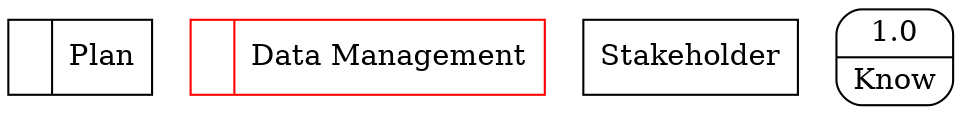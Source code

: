 digraph dfd2{ 
node[shape=record]
200 [label="<f0>  |<f1> Plan " ];
201 [label="<f0>  |<f1> Data Management " color=red];
202 [label="Stakeholder" shape=box];
203 [label="{<f0> 1.0|<f1> Know }" shape=Mrecord];
}